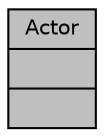 digraph "Actor"
{
 // INTERACTIVE_SVG=YES
  bgcolor="transparent";
  edge [fontname="Helvetica",fontsize="10",labelfontname="Helvetica",labelfontsize="10"];
  node [fontname="Helvetica",fontsize="10",shape=record];
  Node1 [label="{Actor\n||}",height=0.2,width=0.4,color="black", fillcolor="grey75", style="filled" fontcolor="black"];
}
